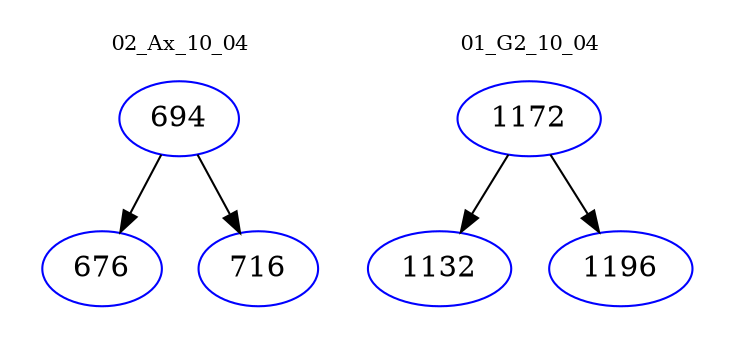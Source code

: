 digraph{
subgraph cluster_0 {
color = white
label = "02_Ax_10_04";
fontsize=10;
T0_694 [label="694", color="blue"]
T0_694 -> T0_676 [color="black"]
T0_676 [label="676", color="blue"]
T0_694 -> T0_716 [color="black"]
T0_716 [label="716", color="blue"]
}
subgraph cluster_1 {
color = white
label = "01_G2_10_04";
fontsize=10;
T1_1172 [label="1172", color="blue"]
T1_1172 -> T1_1132 [color="black"]
T1_1132 [label="1132", color="blue"]
T1_1172 -> T1_1196 [color="black"]
T1_1196 [label="1196", color="blue"]
}
}

